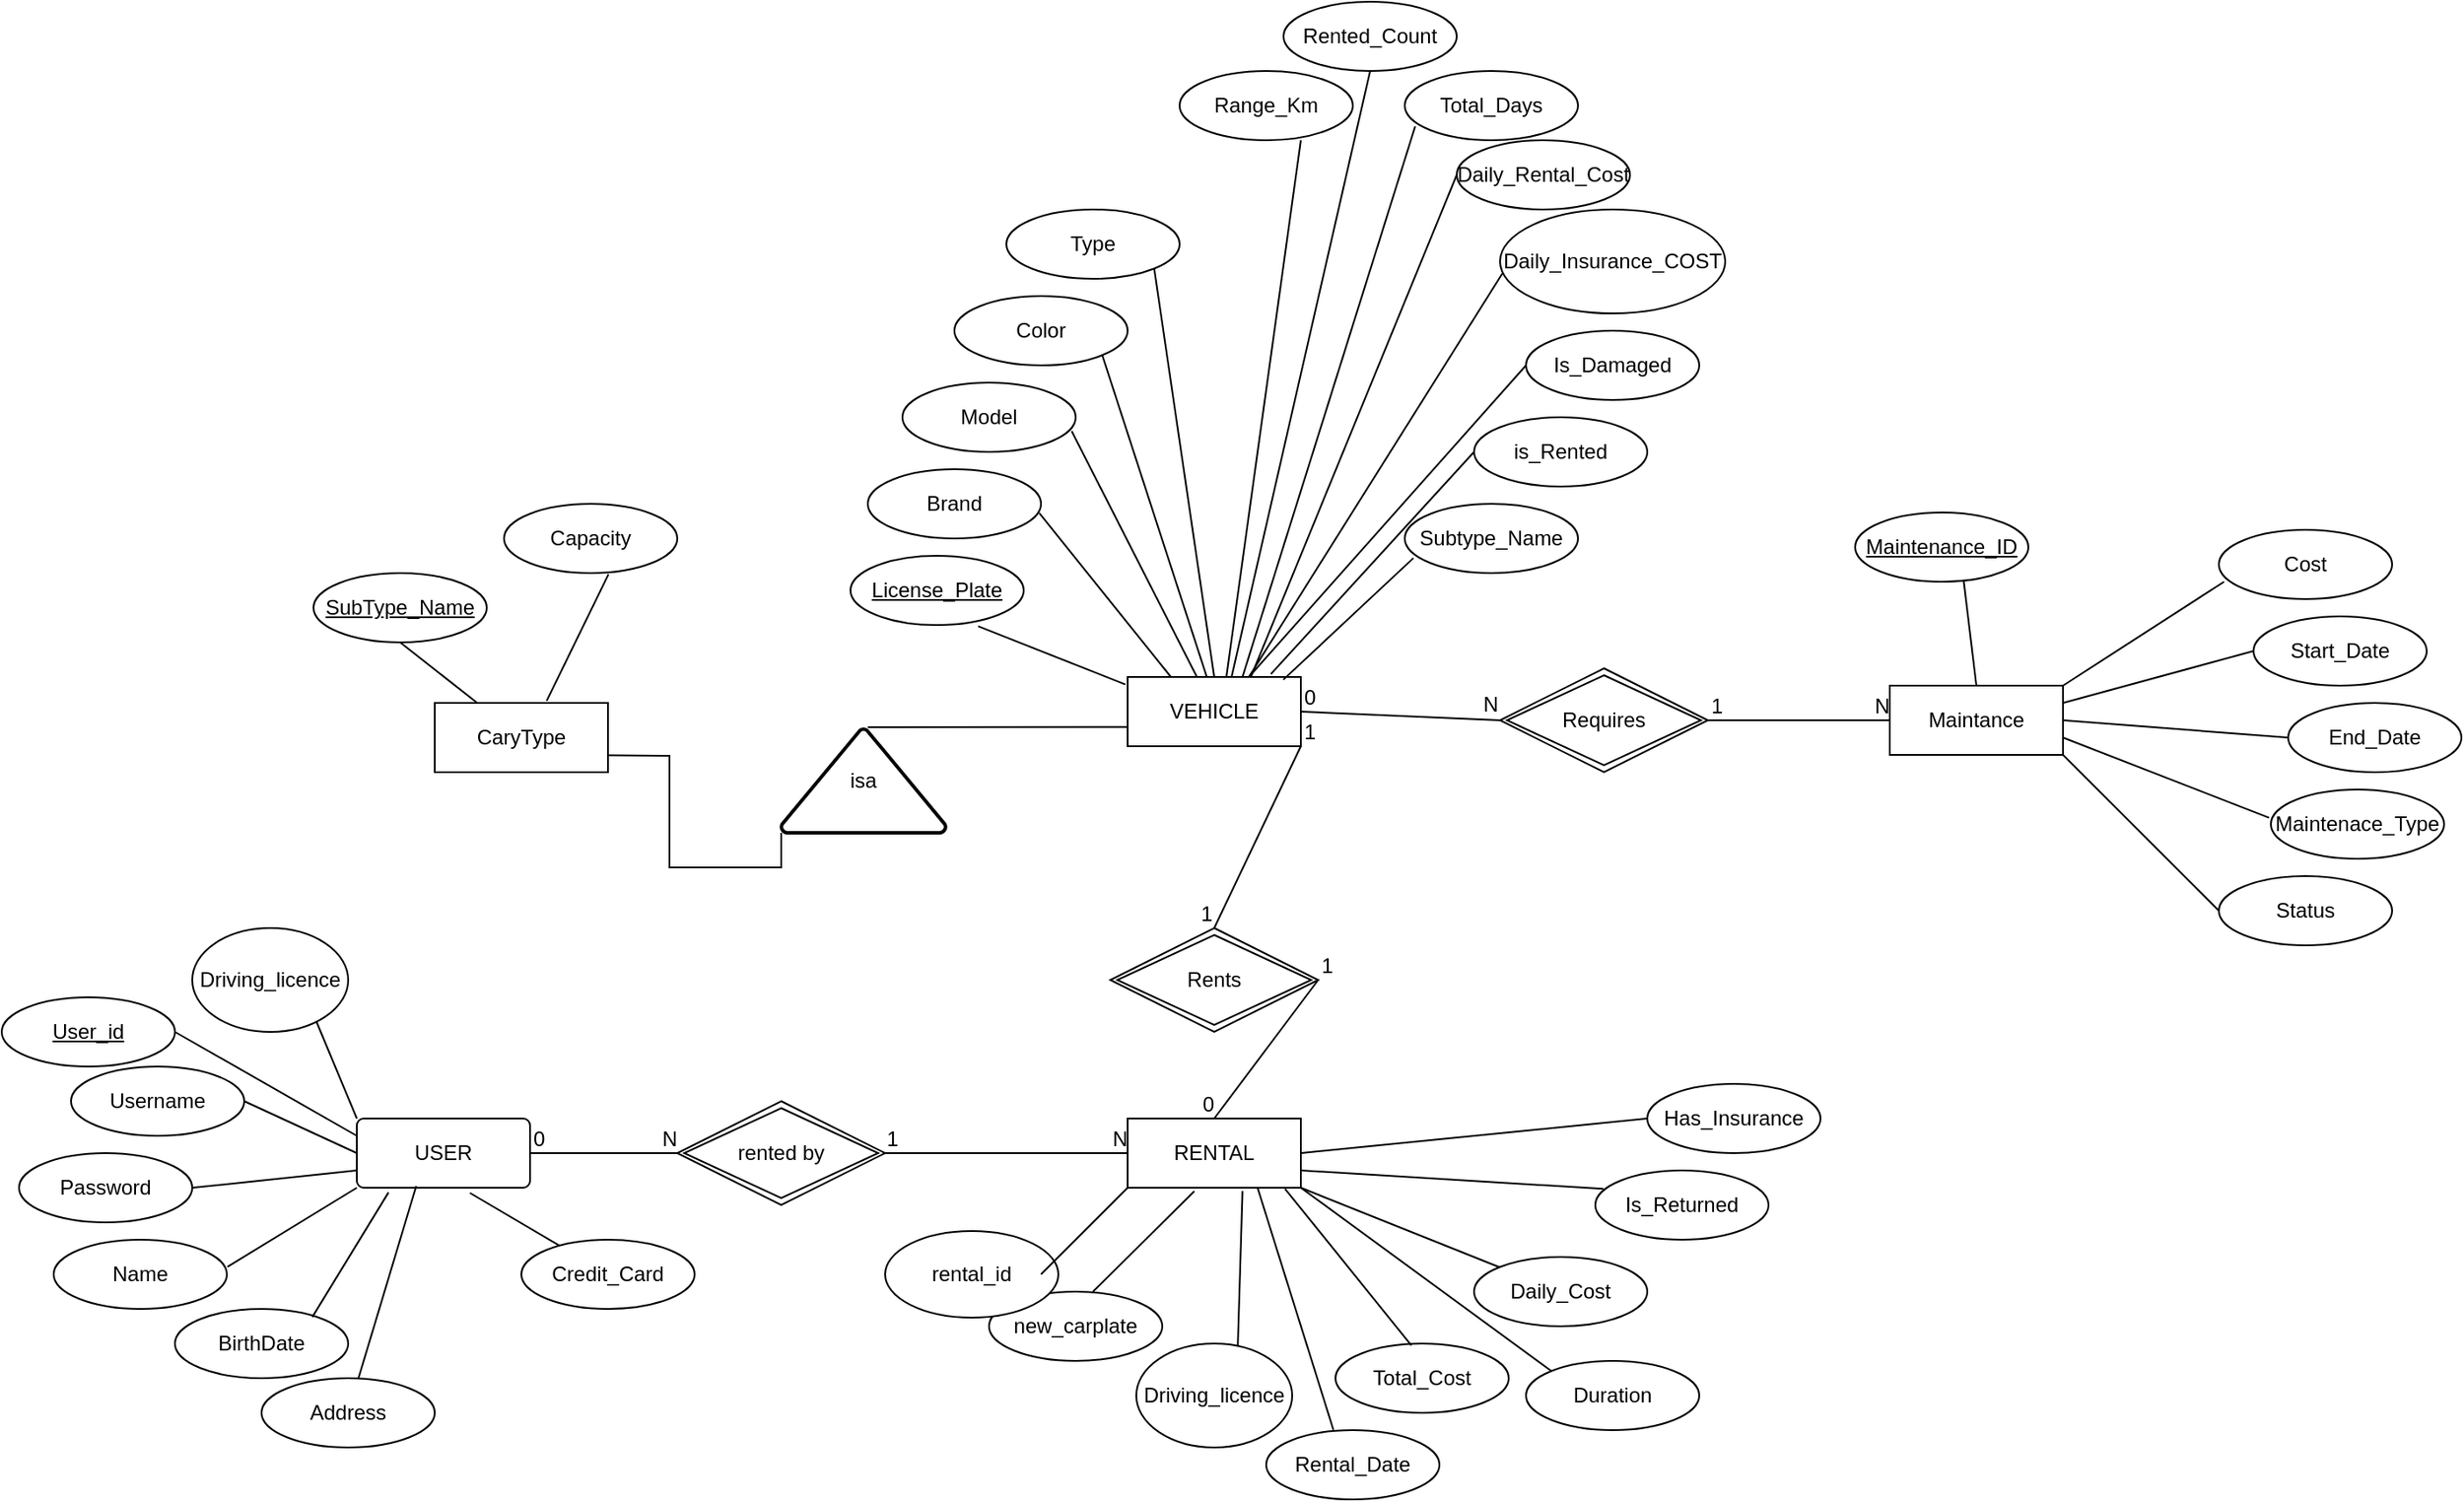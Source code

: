 <mxfile version="22.1.21" type="device">
  <diagram id="-6Jx9P7wOdj2TAW2RSRA" name="Page-1">
    <mxGraphModel dx="1434" dy="768" grid="1" gridSize="10" guides="1" tooltips="1" connect="1" arrows="1" fold="1" page="1" pageScale="1" pageWidth="850" pageHeight="1100" math="0" shadow="0">
      <root>
        <mxCell id="0" />
        <mxCell id="1" parent="0" />
        <mxCell id="p5qSIvq7oF1EzmBDYESA-54" value="USER" style="rounded=1;arcSize=10;whiteSpace=wrap;html=1;align=center;" parent="1" vertex="1">
          <mxGeometry x="375" y="830" width="100" height="40" as="geometry" />
        </mxCell>
        <mxCell id="p5qSIvq7oF1EzmBDYESA-56" value="Username" style="ellipse;whiteSpace=wrap;html=1;align=center;" parent="1" vertex="1">
          <mxGeometry x="210" y="800" width="100" height="40" as="geometry" />
        </mxCell>
        <mxCell id="p5qSIvq7oF1EzmBDYESA-58" value="Password" style="ellipse;whiteSpace=wrap;html=1;align=center;" parent="1" vertex="1">
          <mxGeometry x="180" y="850" width="100" height="40" as="geometry" />
        </mxCell>
        <mxCell id="p5qSIvq7oF1EzmBDYESA-60" value="Name" style="ellipse;whiteSpace=wrap;html=1;align=center;" parent="1" vertex="1">
          <mxGeometry x="200" y="900" width="100" height="40" as="geometry" />
        </mxCell>
        <mxCell id="p5qSIvq7oF1EzmBDYESA-61" value="BirthDate" style="ellipse;whiteSpace=wrap;html=1;align=center;" parent="1" vertex="1">
          <mxGeometry x="270" y="940" width="100" height="40" as="geometry" />
        </mxCell>
        <mxCell id="p5qSIvq7oF1EzmBDYESA-62" value="Address" style="ellipse;whiteSpace=wrap;html=1;align=center;" parent="1" vertex="1">
          <mxGeometry x="320" y="980" width="100" height="40" as="geometry" />
        </mxCell>
        <mxCell id="p5qSIvq7oF1EzmBDYESA-64" value="Credit_Card" style="ellipse;whiteSpace=wrap;html=1;align=center;" parent="1" vertex="1">
          <mxGeometry x="470" y="900" width="100" height="40" as="geometry" />
        </mxCell>
        <mxCell id="p5qSIvq7oF1EzmBDYESA-67" value="RENTAL" style="whiteSpace=wrap;html=1;align=center;" parent="1" vertex="1">
          <mxGeometry x="820" y="830" width="100" height="40" as="geometry" />
        </mxCell>
        <mxCell id="p5qSIvq7oF1EzmBDYESA-73" value="Rental_Date" style="ellipse;whiteSpace=wrap;html=1;align=center;" parent="1" vertex="1">
          <mxGeometry x="900" y="1010" width="100" height="40" as="geometry" />
        </mxCell>
        <mxCell id="p5qSIvq7oF1EzmBDYESA-74" value="Duration" style="ellipse;whiteSpace=wrap;html=1;align=center;" parent="1" vertex="1">
          <mxGeometry x="1050" y="970" width="100" height="40" as="geometry" />
        </mxCell>
        <mxCell id="p5qSIvq7oF1EzmBDYESA-75" value="Daily_Cost" style="ellipse;whiteSpace=wrap;html=1;align=center;" parent="1" vertex="1">
          <mxGeometry x="1020" y="910" width="100" height="40" as="geometry" />
        </mxCell>
        <mxCell id="p5qSIvq7oF1EzmBDYESA-76" value="Total_Cost" style="ellipse;whiteSpace=wrap;html=1;align=center;" parent="1" vertex="1">
          <mxGeometry x="940" y="960" width="100" height="40" as="geometry" />
        </mxCell>
        <mxCell id="p5qSIvq7oF1EzmBDYESA-77" value="Is_Returned" style="ellipse;whiteSpace=wrap;html=1;align=center;" parent="1" vertex="1">
          <mxGeometry x="1090" y="860" width="100" height="40" as="geometry" />
        </mxCell>
        <mxCell id="p5qSIvq7oF1EzmBDYESA-78" value="Has_Insurance" style="ellipse;whiteSpace=wrap;html=1;align=center;" parent="1" vertex="1">
          <mxGeometry x="1120" y="810" width="100" height="40" as="geometry" />
        </mxCell>
        <mxCell id="p5qSIvq7oF1EzmBDYESA-79" value="Maintance" style="whiteSpace=wrap;html=1;align=center;" parent="1" vertex="1">
          <mxGeometry x="1260" y="580" width="100" height="40" as="geometry" />
        </mxCell>
        <mxCell id="p5qSIvq7oF1EzmBDYESA-80" value="Maintenance_ID" style="ellipse;whiteSpace=wrap;html=1;align=center;fontStyle=4;" parent="1" vertex="1">
          <mxGeometry x="1240" y="480" width="100" height="40" as="geometry" />
        </mxCell>
        <mxCell id="p5qSIvq7oF1EzmBDYESA-82" value="Start_Date" style="ellipse;whiteSpace=wrap;html=1;align=center;" parent="1" vertex="1">
          <mxGeometry x="1470" y="540" width="100" height="40" as="geometry" />
        </mxCell>
        <mxCell id="p5qSIvq7oF1EzmBDYESA-83" value="End_Date" style="ellipse;whiteSpace=wrap;html=1;align=center;" parent="1" vertex="1">
          <mxGeometry x="1490" y="590" width="100" height="40" as="geometry" />
        </mxCell>
        <mxCell id="p5qSIvq7oF1EzmBDYESA-84" value="Maintenace_Type" style="ellipse;whiteSpace=wrap;html=1;align=center;" parent="1" vertex="1">
          <mxGeometry x="1480" y="640" width="100" height="40" as="geometry" />
        </mxCell>
        <mxCell id="p5qSIvq7oF1EzmBDYESA-85" value="Cost" style="ellipse;whiteSpace=wrap;html=1;align=center;" parent="1" vertex="1">
          <mxGeometry x="1450" y="490" width="100" height="40" as="geometry" />
        </mxCell>
        <mxCell id="p5qSIvq7oF1EzmBDYESA-86" value="Status" style="ellipse;whiteSpace=wrap;html=1;align=center;" parent="1" vertex="1">
          <mxGeometry x="1450" y="690" width="100" height="40" as="geometry" />
        </mxCell>
        <mxCell id="p5qSIvq7oF1EzmBDYESA-88" value="VEHICLE" style="whiteSpace=wrap;html=1;align=center;" parent="1" vertex="1">
          <mxGeometry x="820" y="575" width="100" height="40" as="geometry" />
        </mxCell>
        <mxCell id="p5qSIvq7oF1EzmBDYESA-89" value="License_Plate" style="ellipse;whiteSpace=wrap;html=1;align=center;fontStyle=4;" parent="1" vertex="1">
          <mxGeometry x="660" y="505" width="100" height="40" as="geometry" />
        </mxCell>
        <mxCell id="p5qSIvq7oF1EzmBDYESA-90" value="Subtype_Name" style="ellipse;whiteSpace=wrap;html=1;align=center;" parent="1" vertex="1">
          <mxGeometry x="980" y="475" width="100" height="40" as="geometry" />
        </mxCell>
        <mxCell id="p5qSIvq7oF1EzmBDYESA-91" value="is_Rented" style="ellipse;whiteSpace=wrap;html=1;align=center;" parent="1" vertex="1">
          <mxGeometry x="1020" y="425" width="100" height="40" as="geometry" />
        </mxCell>
        <mxCell id="p5qSIvq7oF1EzmBDYESA-92" value="Is_Damaged" style="ellipse;whiteSpace=wrap;html=1;align=center;" parent="1" vertex="1">
          <mxGeometry x="1050" y="375" width="100" height="40" as="geometry" />
        </mxCell>
        <mxCell id="p5qSIvq7oF1EzmBDYESA-93" value="Daily_Rental_Cost" style="ellipse;whiteSpace=wrap;html=1;align=center;" parent="1" vertex="1">
          <mxGeometry x="1010" y="265" width="100" height="40" as="geometry" />
        </mxCell>
        <mxCell id="p5qSIvq7oF1EzmBDYESA-94" value="Total_Days" style="ellipse;whiteSpace=wrap;html=1;align=center;" parent="1" vertex="1">
          <mxGeometry x="980" y="225" width="100" height="40" as="geometry" />
        </mxCell>
        <mxCell id="p5qSIvq7oF1EzmBDYESA-95" value="Rented_Count" style="ellipse;whiteSpace=wrap;html=1;align=center;" parent="1" vertex="1">
          <mxGeometry x="910" y="185" width="100" height="40" as="geometry" />
        </mxCell>
        <mxCell id="p5qSIvq7oF1EzmBDYESA-96" value="Range_Km" style="ellipse;whiteSpace=wrap;html=1;align=center;" parent="1" vertex="1">
          <mxGeometry x="850" y="225" width="100" height="40" as="geometry" />
        </mxCell>
        <mxCell id="p5qSIvq7oF1EzmBDYESA-98" value="Type" style="ellipse;whiteSpace=wrap;html=1;align=center;" parent="1" vertex="1">
          <mxGeometry x="750" y="305" width="100" height="40" as="geometry" />
        </mxCell>
        <mxCell id="p5qSIvq7oF1EzmBDYESA-99" value="Color" style="ellipse;whiteSpace=wrap;html=1;align=center;" parent="1" vertex="1">
          <mxGeometry x="720" y="355" width="100" height="40" as="geometry" />
        </mxCell>
        <mxCell id="p5qSIvq7oF1EzmBDYESA-100" value="Model" style="ellipse;whiteSpace=wrap;html=1;align=center;" parent="1" vertex="1">
          <mxGeometry x="690" y="405" width="100" height="40" as="geometry" />
        </mxCell>
        <mxCell id="p5qSIvq7oF1EzmBDYESA-101" value="Brand" style="ellipse;whiteSpace=wrap;html=1;align=center;" parent="1" vertex="1">
          <mxGeometry x="670" y="455" width="100" height="40" as="geometry" />
        </mxCell>
        <mxCell id="p5qSIvq7oF1EzmBDYESA-105" value="Daily_Insurance_COST" style="ellipse;whiteSpace=wrap;html=1;align=center;" parent="1" vertex="1">
          <mxGeometry x="1035" y="305" width="130" height="60" as="geometry" />
        </mxCell>
        <mxCell id="p5qSIvq7oF1EzmBDYESA-107" value="SubType_Name" style="ellipse;whiteSpace=wrap;html=1;align=center;fontStyle=4;" parent="1" vertex="1">
          <mxGeometry x="350" y="515" width="100" height="40" as="geometry" />
        </mxCell>
        <mxCell id="p5qSIvq7oF1EzmBDYESA-108" value="Capacity" style="ellipse;whiteSpace=wrap;html=1;align=center;" parent="1" vertex="1">
          <mxGeometry x="460" y="475" width="100" height="40" as="geometry" />
        </mxCell>
        <mxCell id="p5qSIvq7oF1EzmBDYESA-109" value="" style="endArrow=none;html=1;rounded=0;exitX=1;exitY=0.5;exitDx=0;exitDy=0;entryX=0;entryY=0;entryDx=0;entryDy=0;" parent="1" target="p5qSIvq7oF1EzmBDYESA-54" edge="1">
          <mxGeometry relative="1" as="geometry">
            <mxPoint x="350.0" y="770" as="sourcePoint" />
            <mxPoint x="540" y="760" as="targetPoint" />
          </mxGeometry>
        </mxCell>
        <mxCell id="p5qSIvq7oF1EzmBDYESA-111" value="" style="endArrow=none;html=1;rounded=0;exitX=1;exitY=0.5;exitDx=0;exitDy=0;entryX=0;entryY=0.5;entryDx=0;entryDy=0;" parent="1" source="p5qSIvq7oF1EzmBDYESA-56" target="p5qSIvq7oF1EzmBDYESA-54" edge="1">
          <mxGeometry relative="1" as="geometry">
            <mxPoint x="320" y="820" as="sourcePoint" />
            <mxPoint x="370" y="850" as="targetPoint" />
          </mxGeometry>
        </mxCell>
        <mxCell id="p5qSIvq7oF1EzmBDYESA-112" value="" style="endArrow=none;html=1;rounded=0;exitX=1;exitY=0.5;exitDx=0;exitDy=0;entryX=0;entryY=0.75;entryDx=0;entryDy=0;" parent="1" source="p5qSIvq7oF1EzmBDYESA-58" target="p5qSIvq7oF1EzmBDYESA-54" edge="1">
          <mxGeometry relative="1" as="geometry">
            <mxPoint x="320" y="850" as="sourcePoint" />
            <mxPoint x="370" y="860" as="targetPoint" />
          </mxGeometry>
        </mxCell>
        <mxCell id="p5qSIvq7oF1EzmBDYESA-113" value="" style="endArrow=none;html=1;rounded=0;exitX=1.003;exitY=0.392;exitDx=0;exitDy=0;entryX=0;entryY=1;entryDx=0;entryDy=0;exitPerimeter=0;" parent="1" source="p5qSIvq7oF1EzmBDYESA-60" target="p5qSIvq7oF1EzmBDYESA-54" edge="1">
          <mxGeometry relative="1" as="geometry">
            <mxPoint x="350" y="870" as="sourcePoint" />
            <mxPoint x="375" y="930" as="targetPoint" />
          </mxGeometry>
        </mxCell>
        <mxCell id="p5qSIvq7oF1EzmBDYESA-114" value="" style="endArrow=none;html=1;rounded=0;exitX=0.183;exitY=1.067;exitDx=0;exitDy=0;entryX=0.793;entryY=0.117;entryDx=0;entryDy=0;entryPerimeter=0;exitPerimeter=0;" parent="1" source="p5qSIvq7oF1EzmBDYESA-54" target="p5qSIvq7oF1EzmBDYESA-61" edge="1">
          <mxGeometry relative="1" as="geometry">
            <mxPoint x="375" y="880" as="sourcePoint" />
            <mxPoint x="400" y="940" as="targetPoint" />
          </mxGeometry>
        </mxCell>
        <mxCell id="p5qSIvq7oF1EzmBDYESA-115" value="" style="endArrow=none;html=1;rounded=0;exitX=0.343;exitY=0.975;exitDx=0;exitDy=0;exitPerimeter=0;" parent="1" source="p5qSIvq7oF1EzmBDYESA-54" target="p5qSIvq7oF1EzmBDYESA-62" edge="1">
          <mxGeometry relative="1" as="geometry">
            <mxPoint x="413" y="880" as="sourcePoint" />
            <mxPoint x="438" y="940" as="targetPoint" />
          </mxGeometry>
        </mxCell>
        <mxCell id="p5qSIvq7oF1EzmBDYESA-117" value="" style="endArrow=none;html=1;rounded=0;exitX=0.653;exitY=1.075;exitDx=0;exitDy=0;exitPerimeter=0;" parent="1" source="p5qSIvq7oF1EzmBDYESA-54" target="p5qSIvq7oF1EzmBDYESA-64" edge="1">
          <mxGeometry relative="1" as="geometry">
            <mxPoint x="420" y="840" as="sourcePoint" />
            <mxPoint x="445" y="900" as="targetPoint" />
          </mxGeometry>
        </mxCell>
        <mxCell id="p5qSIvq7oF1EzmBDYESA-118" value="" style="endArrow=none;html=1;rounded=0;exitX=0.5;exitY=1;exitDx=0;exitDy=0;" parent="1" source="p5qSIvq7oF1EzmBDYESA-107" target="WnXBg3E58veAsp_ueqDW-17" edge="1">
          <mxGeometry relative="1" as="geometry">
            <mxPoint x="377.5" y="575" as="sourcePoint" />
            <mxPoint x="440" y="600" as="targetPoint" />
          </mxGeometry>
        </mxCell>
        <mxCell id="p5qSIvq7oF1EzmBDYESA-119" value="" style="endArrow=none;html=1;rounded=0;exitX=0.603;exitY=1.017;exitDx=0;exitDy=0;entryX=0.646;entryY=-0.03;entryDx=0;entryDy=0;exitPerimeter=0;entryPerimeter=0;" parent="1" source="p5qSIvq7oF1EzmBDYESA-108" target="WnXBg3E58veAsp_ueqDW-17" edge="1">
          <mxGeometry relative="1" as="geometry">
            <mxPoint x="580" y="545" as="sourcePoint" />
            <mxPoint x="494.3" y="579" as="targetPoint" />
          </mxGeometry>
        </mxCell>
        <mxCell id="p5qSIvq7oF1EzmBDYESA-120" value="" style="endArrow=none;html=1;rounded=0;exitX=0.737;exitY=1.017;exitDx=0;exitDy=0;entryX=-0.013;entryY=0.108;entryDx=0;entryDy=0;exitPerimeter=0;entryPerimeter=0;" parent="1" source="p5qSIvq7oF1EzmBDYESA-89" target="p5qSIvq7oF1EzmBDYESA-88" edge="1">
          <mxGeometry relative="1" as="geometry">
            <mxPoint x="735" y="545" as="sourcePoint" />
            <mxPoint x="760" y="605" as="targetPoint" />
          </mxGeometry>
        </mxCell>
        <mxCell id="p5qSIvq7oF1EzmBDYESA-121" value="" style="endArrow=none;html=1;rounded=0;exitX=0.977;exitY=0.7;exitDx=0;exitDy=0;entryX=0.4;entryY=0;entryDx=0;entryDy=0;exitPerimeter=0;entryPerimeter=0;" parent="1" source="p5qSIvq7oF1EzmBDYESA-100" target="p5qSIvq7oF1EzmBDYESA-88" edge="1">
          <mxGeometry relative="1" as="geometry">
            <mxPoint x="735" y="595" as="sourcePoint" />
            <mxPoint x="760" y="655" as="targetPoint" />
          </mxGeometry>
        </mxCell>
        <mxCell id="p5qSIvq7oF1EzmBDYESA-122" value="" style="endArrow=none;html=1;rounded=0;exitX=0.99;exitY=0.633;exitDx=0;exitDy=0;entryX=0.25;entryY=0;entryDx=0;entryDy=0;exitPerimeter=0;" parent="1" source="p5qSIvq7oF1EzmBDYESA-101" target="p5qSIvq7oF1EzmBDYESA-88" edge="1">
          <mxGeometry relative="1" as="geometry">
            <mxPoint x="745" y="605" as="sourcePoint" />
            <mxPoint x="770" y="665" as="targetPoint" />
          </mxGeometry>
        </mxCell>
        <mxCell id="p5qSIvq7oF1EzmBDYESA-123" value="" style="endArrow=none;html=1;rounded=0;exitX=1;exitY=1;exitDx=0;exitDy=0;entryX=0.457;entryY=0;entryDx=0;entryDy=0;entryPerimeter=0;" parent="1" source="p5qSIvq7oF1EzmBDYESA-99" target="p5qSIvq7oF1EzmBDYESA-88" edge="1">
          <mxGeometry relative="1" as="geometry">
            <mxPoint x="755" y="615" as="sourcePoint" />
            <mxPoint x="780" y="675" as="targetPoint" />
          </mxGeometry>
        </mxCell>
        <mxCell id="p5qSIvq7oF1EzmBDYESA-124" value="" style="endArrow=none;html=1;rounded=0;exitX=1;exitY=1;exitDx=0;exitDy=0;entryX=0.5;entryY=0;entryDx=0;entryDy=0;" parent="1" source="p5qSIvq7oF1EzmBDYESA-98" target="p5qSIvq7oF1EzmBDYESA-88" edge="1">
          <mxGeometry relative="1" as="geometry">
            <mxPoint x="765" y="625" as="sourcePoint" />
            <mxPoint x="790" y="685" as="targetPoint" />
          </mxGeometry>
        </mxCell>
        <mxCell id="p5qSIvq7oF1EzmBDYESA-126" value="" style="endArrow=none;html=1;rounded=0;exitX=0.7;exitY=1;exitDx=0;exitDy=0;entryX=0.57;entryY=0;entryDx=0;entryDy=0;exitPerimeter=0;entryPerimeter=0;" parent="1" source="p5qSIvq7oF1EzmBDYESA-96" target="p5qSIvq7oF1EzmBDYESA-88" edge="1">
          <mxGeometry relative="1" as="geometry">
            <mxPoint x="785" y="645" as="sourcePoint" />
            <mxPoint x="810" y="705" as="targetPoint" />
          </mxGeometry>
        </mxCell>
        <mxCell id="p5qSIvq7oF1EzmBDYESA-127" value="" style="endArrow=none;html=1;rounded=0;exitX=0.5;exitY=1;exitDx=0;exitDy=0;entryX=0.6;entryY=0;entryDx=0;entryDy=0;entryPerimeter=0;" parent="1" source="p5qSIvq7oF1EzmBDYESA-95" target="p5qSIvq7oF1EzmBDYESA-88" edge="1">
          <mxGeometry relative="1" as="geometry">
            <mxPoint x="795" y="655" as="sourcePoint" />
            <mxPoint x="820" y="715" as="targetPoint" />
          </mxGeometry>
        </mxCell>
        <mxCell id="p5qSIvq7oF1EzmBDYESA-128" value="" style="endArrow=none;html=1;rounded=0;exitX=0.06;exitY=0.8;exitDx=0;exitDy=0;entryX=0.663;entryY=0;entryDx=0;entryDy=0;exitPerimeter=0;entryPerimeter=0;" parent="1" source="p5qSIvq7oF1EzmBDYESA-94" target="p5qSIvq7oF1EzmBDYESA-88" edge="1">
          <mxGeometry relative="1" as="geometry">
            <mxPoint x="805" y="665" as="sourcePoint" />
            <mxPoint x="830" y="725" as="targetPoint" />
          </mxGeometry>
        </mxCell>
        <mxCell id="p5qSIvq7oF1EzmBDYESA-129" value="" style="endArrow=none;html=1;rounded=0;exitX=0;exitY=0.5;exitDx=0;exitDy=0;entryX=0.71;entryY=0.008;entryDx=0;entryDy=0;entryPerimeter=0;" parent="1" source="p5qSIvq7oF1EzmBDYESA-93" target="p5qSIvq7oF1EzmBDYESA-88" edge="1">
          <mxGeometry relative="1" as="geometry">
            <mxPoint x="815" y="675" as="sourcePoint" />
            <mxPoint x="840" y="735" as="targetPoint" />
          </mxGeometry>
        </mxCell>
        <mxCell id="p5qSIvq7oF1EzmBDYESA-130" value="" style="endArrow=none;html=1;rounded=0;exitX=0.01;exitY=0.617;exitDx=0;exitDy=0;exitPerimeter=0;" parent="1" source="p5qSIvq7oF1EzmBDYESA-105" edge="1">
          <mxGeometry relative="1" as="geometry">
            <mxPoint x="825" y="685" as="sourcePoint" />
            <mxPoint x="890" y="575" as="targetPoint" />
          </mxGeometry>
        </mxCell>
        <mxCell id="p5qSIvq7oF1EzmBDYESA-131" value="" style="endArrow=none;html=1;rounded=0;exitX=0;exitY=0.5;exitDx=0;exitDy=0;" parent="1" source="p5qSIvq7oF1EzmBDYESA-92" edge="1">
          <mxGeometry relative="1" as="geometry">
            <mxPoint x="835" y="695" as="sourcePoint" />
            <mxPoint x="890" y="575" as="targetPoint" />
          </mxGeometry>
        </mxCell>
        <mxCell id="p5qSIvq7oF1EzmBDYESA-132" value="" style="endArrow=none;html=1;rounded=0;exitX=0;exitY=0.5;exitDx=0;exitDy=0;entryX=0.827;entryY=-0.042;entryDx=0;entryDy=0;entryPerimeter=0;" parent="1" source="p5qSIvq7oF1EzmBDYESA-91" target="p5qSIvq7oF1EzmBDYESA-88" edge="1">
          <mxGeometry relative="1" as="geometry">
            <mxPoint x="845" y="705" as="sourcePoint" />
            <mxPoint x="870" y="765" as="targetPoint" />
          </mxGeometry>
        </mxCell>
        <mxCell id="p5qSIvq7oF1EzmBDYESA-133" value="" style="endArrow=none;html=1;rounded=0;exitX=0.05;exitY=0.783;exitDx=0;exitDy=0;entryX=0.899;entryY=0.039;entryDx=0;entryDy=0;exitPerimeter=0;entryPerimeter=0;" parent="1" source="p5qSIvq7oF1EzmBDYESA-90" target="p5qSIvq7oF1EzmBDYESA-88" edge="1">
          <mxGeometry relative="1" as="geometry">
            <mxPoint x="855" y="715" as="sourcePoint" />
            <mxPoint x="880" y="775" as="targetPoint" />
          </mxGeometry>
        </mxCell>
        <mxCell id="p5qSIvq7oF1EzmBDYESA-134" value="" style="endArrow=none;html=1;rounded=0;exitX=0;exitY=0.5;exitDx=0;exitDy=0;entryX=1;entryY=0.5;entryDx=0;entryDy=0;" parent="1" source="p5qSIvq7oF1EzmBDYESA-83" target="p5qSIvq7oF1EzmBDYESA-79" edge="1">
          <mxGeometry relative="1" as="geometry">
            <mxPoint x="1175" y="600" as="sourcePoint" />
            <mxPoint x="1200" y="660" as="targetPoint" />
          </mxGeometry>
        </mxCell>
        <mxCell id="p5qSIvq7oF1EzmBDYESA-135" value="" style="endArrow=none;html=1;rounded=0;exitX=0;exitY=0.5;exitDx=0;exitDy=0;entryX=1;entryY=0.25;entryDx=0;entryDy=0;" parent="1" source="p5qSIvq7oF1EzmBDYESA-82" target="p5qSIvq7oF1EzmBDYESA-79" edge="1">
          <mxGeometry relative="1" as="geometry">
            <mxPoint x="1185.0" y="610" as="sourcePoint" />
            <mxPoint x="1210.0" y="670" as="targetPoint" />
          </mxGeometry>
        </mxCell>
        <mxCell id="p5qSIvq7oF1EzmBDYESA-136" value="" style="endArrow=none;html=1;rounded=0;entryX=1;entryY=0;entryDx=0;entryDy=0;exitX=0.03;exitY=0.75;exitDx=0;exitDy=0;exitPerimeter=0;" parent="1" source="p5qSIvq7oF1EzmBDYESA-85" target="p5qSIvq7oF1EzmBDYESA-79" edge="1">
          <mxGeometry relative="1" as="geometry">
            <mxPoint x="1195" y="620" as="sourcePoint" />
            <mxPoint x="1220.0" y="680" as="targetPoint" />
          </mxGeometry>
        </mxCell>
        <mxCell id="p5qSIvq7oF1EzmBDYESA-138" value="" style="endArrow=none;html=1;rounded=0;exitX=0.626;exitY=0.973;exitDx=0;exitDy=0;entryX=0.5;entryY=0;entryDx=0;entryDy=0;exitPerimeter=0;" parent="1" source="p5qSIvq7oF1EzmBDYESA-80" target="p5qSIvq7oF1EzmBDYESA-79" edge="1">
          <mxGeometry relative="1" as="geometry">
            <mxPoint x="1215.0" y="640" as="sourcePoint" />
            <mxPoint x="1240.0" y="700" as="targetPoint" />
          </mxGeometry>
        </mxCell>
        <mxCell id="p5qSIvq7oF1EzmBDYESA-139" value="" style="endArrow=none;html=1;rounded=0;exitX=-0.01;exitY=0.408;exitDx=0;exitDy=0;entryX=1;entryY=0.75;entryDx=0;entryDy=0;exitPerimeter=0;" parent="1" source="p5qSIvq7oF1EzmBDYESA-84" target="p5qSIvq7oF1EzmBDYESA-79" edge="1">
          <mxGeometry relative="1" as="geometry">
            <mxPoint x="1225.0" y="650" as="sourcePoint" />
            <mxPoint x="1250.0" y="710" as="targetPoint" />
          </mxGeometry>
        </mxCell>
        <mxCell id="p5qSIvq7oF1EzmBDYESA-140" value="" style="endArrow=none;html=1;rounded=0;exitX=0;exitY=0.5;exitDx=0;exitDy=0;entryX=1;entryY=1;entryDx=0;entryDy=0;" parent="1" source="p5qSIvq7oF1EzmBDYESA-86" target="p5qSIvq7oF1EzmBDYESA-79" edge="1">
          <mxGeometry relative="1" as="geometry">
            <mxPoint x="1235.0" y="660" as="sourcePoint" />
            <mxPoint x="1260.0" y="720" as="targetPoint" />
          </mxGeometry>
        </mxCell>
        <mxCell id="p5qSIvq7oF1EzmBDYESA-143" value="" style="endArrow=none;html=1;rounded=0;exitX=0.663;exitY=1.048;exitDx=0;exitDy=0;entryX=0.634;entryY=-0.046;entryDx=0;entryDy=0;entryPerimeter=0;exitPerimeter=0;" parent="1" source="p5qSIvq7oF1EzmBDYESA-67" edge="1">
          <mxGeometry relative="1" as="geometry">
            <mxPoint x="1025.0" y="710" as="sourcePoint" />
            <mxPoint x="883.4" y="968.16" as="targetPoint" />
          </mxGeometry>
        </mxCell>
        <mxCell id="p5qSIvq7oF1EzmBDYESA-144" value="" style="endArrow=none;html=1;rounded=0;exitX=0.75;exitY=1;exitDx=0;exitDy=0;entryX=0.388;entryY=-0.004;entryDx=0;entryDy=0;entryPerimeter=0;" parent="1" source="p5qSIvq7oF1EzmBDYESA-67" target="p5qSIvq7oF1EzmBDYESA-73" edge="1">
          <mxGeometry relative="1" as="geometry">
            <mxPoint x="1035.0" y="720" as="sourcePoint" />
            <mxPoint x="1060.0" y="780" as="targetPoint" />
          </mxGeometry>
        </mxCell>
        <mxCell id="p5qSIvq7oF1EzmBDYESA-145" value="" style="endArrow=none;html=1;rounded=0;exitX=0.909;exitY=1.017;exitDx=0;exitDy=0;entryX=0.438;entryY=0.027;entryDx=0;entryDy=0;entryPerimeter=0;exitPerimeter=0;" parent="1" source="p5qSIvq7oF1EzmBDYESA-67" target="p5qSIvq7oF1EzmBDYESA-76" edge="1">
          <mxGeometry relative="1" as="geometry">
            <mxPoint x="1045.0" y="730" as="sourcePoint" />
            <mxPoint x="1070.0" y="790" as="targetPoint" />
          </mxGeometry>
        </mxCell>
        <mxCell id="p5qSIvq7oF1EzmBDYESA-146" value="" style="endArrow=none;html=1;rounded=0;exitX=1;exitY=1;exitDx=0;exitDy=0;entryX=0;entryY=0;entryDx=0;entryDy=0;" parent="1" source="p5qSIvq7oF1EzmBDYESA-67" target="p5qSIvq7oF1EzmBDYESA-75" edge="1">
          <mxGeometry relative="1" as="geometry">
            <mxPoint x="1055.0" y="740" as="sourcePoint" />
            <mxPoint x="1080" y="800" as="targetPoint" />
          </mxGeometry>
        </mxCell>
        <mxCell id="p5qSIvq7oF1EzmBDYESA-147" value="" style="endArrow=none;html=1;rounded=0;exitX=1;exitY=0.75;exitDx=0;exitDy=0;entryX=0.047;entryY=0.267;entryDx=0;entryDy=0;entryPerimeter=0;" parent="1" source="p5qSIvq7oF1EzmBDYESA-67" target="p5qSIvq7oF1EzmBDYESA-77" edge="1">
          <mxGeometry relative="1" as="geometry">
            <mxPoint x="1065.0" y="750" as="sourcePoint" />
            <mxPoint x="1090" y="870" as="targetPoint" />
          </mxGeometry>
        </mxCell>
        <mxCell id="p5qSIvq7oF1EzmBDYESA-148" value="" style="endArrow=none;html=1;rounded=0;exitX=1;exitY=0.5;exitDx=0;exitDy=0;entryX=0;entryY=0.5;entryDx=0;entryDy=0;" parent="1" source="p5qSIvq7oF1EzmBDYESA-67" target="p5qSIvq7oF1EzmBDYESA-78" edge="1">
          <mxGeometry relative="1" as="geometry">
            <mxPoint x="1075.0" y="760" as="sourcePoint" />
            <mxPoint x="1100.0" y="820" as="targetPoint" />
          </mxGeometry>
        </mxCell>
        <mxCell id="p5qSIvq7oF1EzmBDYESA-150" value="" style="endArrow=none;html=1;rounded=0;exitX=1;exitY=1;exitDx=0;exitDy=0;entryX=0;entryY=0;entryDx=0;entryDy=0;" parent="1" source="p5qSIvq7oF1EzmBDYESA-67" target="p5qSIvq7oF1EzmBDYESA-74" edge="1">
          <mxGeometry relative="1" as="geometry">
            <mxPoint x="1095.0" y="780" as="sourcePoint" />
            <mxPoint x="1120.0" y="840" as="targetPoint" />
          </mxGeometry>
        </mxCell>
        <mxCell id="p5qSIvq7oF1EzmBDYESA-151" value="rented by" style="shape=rhombus;double=1;perimeter=rhombusPerimeter;whiteSpace=wrap;html=1;align=center;" parent="1" vertex="1">
          <mxGeometry x="560" y="820" width="120" height="60" as="geometry" />
        </mxCell>
        <mxCell id="p5qSIvq7oF1EzmBDYESA-152" value="Rents" style="shape=rhombus;double=1;perimeter=rhombusPerimeter;whiteSpace=wrap;html=1;align=center;" parent="1" vertex="1">
          <mxGeometry x="810" y="720" width="120" height="60" as="geometry" />
        </mxCell>
        <mxCell id="p5qSIvq7oF1EzmBDYESA-153" value="Requires" style="shape=rhombus;double=1;perimeter=rhombusPerimeter;whiteSpace=wrap;html=1;align=center;" parent="1" vertex="1">
          <mxGeometry x="1035" y="570" width="120" height="60" as="geometry" />
        </mxCell>
        <mxCell id="p5qSIvq7oF1EzmBDYESA-156" value="" style="endArrow=none;html=1;rounded=0;exitX=1;exitY=0.5;exitDx=0;exitDy=0;entryX=0;entryY=0.5;entryDx=0;entryDy=0;" parent="1" source="p5qSIvq7oF1EzmBDYESA-54" target="p5qSIvq7oF1EzmBDYESA-151" edge="1">
          <mxGeometry relative="1" as="geometry">
            <mxPoint x="490" y="770" as="sourcePoint" />
            <mxPoint x="650" y="770" as="targetPoint" />
          </mxGeometry>
        </mxCell>
        <mxCell id="p5qSIvq7oF1EzmBDYESA-157" value="0" style="resizable=0;html=1;align=left;verticalAlign=bottom;" parent="p5qSIvq7oF1EzmBDYESA-156" connectable="0" vertex="1">
          <mxGeometry x="-1" relative="1" as="geometry" />
        </mxCell>
        <mxCell id="p5qSIvq7oF1EzmBDYESA-158" value="N" style="resizable=0;html=1;align=right;verticalAlign=bottom;" parent="p5qSIvq7oF1EzmBDYESA-156" connectable="0" vertex="1">
          <mxGeometry x="1" relative="1" as="geometry" />
        </mxCell>
        <mxCell id="p5qSIvq7oF1EzmBDYESA-159" value="" style="endArrow=none;html=1;rounded=0;entryX=0;entryY=0.5;entryDx=0;entryDy=0;exitX=1;exitY=0.5;exitDx=0;exitDy=0;" parent="1" source="p5qSIvq7oF1EzmBDYESA-151" target="p5qSIvq7oF1EzmBDYESA-67" edge="1">
          <mxGeometry relative="1" as="geometry">
            <mxPoint x="540" y="780" as="sourcePoint" />
            <mxPoint x="700" y="780" as="targetPoint" />
          </mxGeometry>
        </mxCell>
        <mxCell id="p5qSIvq7oF1EzmBDYESA-160" value="1" style="resizable=0;html=1;align=left;verticalAlign=bottom;" parent="p5qSIvq7oF1EzmBDYESA-159" connectable="0" vertex="1">
          <mxGeometry x="-1" relative="1" as="geometry">
            <mxPoint x="-1" as="offset" />
          </mxGeometry>
        </mxCell>
        <mxCell id="p5qSIvq7oF1EzmBDYESA-161" value="N" style="resizable=0;html=1;align=right;verticalAlign=bottom;" parent="p5qSIvq7oF1EzmBDYESA-159" connectable="0" vertex="1">
          <mxGeometry x="1" relative="1" as="geometry" />
        </mxCell>
        <mxCell id="p5qSIvq7oF1EzmBDYESA-165" value="" style="endArrow=none;html=1;rounded=0;exitX=1;exitY=0.5;exitDx=0;exitDy=0;entryX=0;entryY=0.5;entryDx=0;entryDy=0;" parent="1" source="p5qSIvq7oF1EzmBDYESA-153" target="p5qSIvq7oF1EzmBDYESA-79" edge="1">
          <mxGeometry relative="1" as="geometry">
            <mxPoint x="1060" y="690" as="sourcePoint" />
            <mxPoint x="1220" y="690" as="targetPoint" />
          </mxGeometry>
        </mxCell>
        <mxCell id="p5qSIvq7oF1EzmBDYESA-166" value="1" style="resizable=0;html=1;align=left;verticalAlign=bottom;" parent="p5qSIvq7oF1EzmBDYESA-165" connectable="0" vertex="1">
          <mxGeometry x="-1" relative="1" as="geometry" />
        </mxCell>
        <mxCell id="p5qSIvq7oF1EzmBDYESA-167" value="N" style="resizable=0;html=1;align=right;verticalAlign=bottom;" parent="p5qSIvq7oF1EzmBDYESA-165" connectable="0" vertex="1">
          <mxGeometry x="1" relative="1" as="geometry" />
        </mxCell>
        <mxCell id="p5qSIvq7oF1EzmBDYESA-168" value="" style="endArrow=none;html=1;rounded=0;entryX=0.5;entryY=0;entryDx=0;entryDy=0;exitX=1;exitY=1;exitDx=0;exitDy=0;" parent="1" source="p5qSIvq7oF1EzmBDYESA-88" target="p5qSIvq7oF1EzmBDYESA-152" edge="1">
          <mxGeometry relative="1" as="geometry">
            <mxPoint x="860" y="680" as="sourcePoint" />
            <mxPoint x="1000" y="680" as="targetPoint" />
          </mxGeometry>
        </mxCell>
        <mxCell id="p5qSIvq7oF1EzmBDYESA-169" value="1" style="resizable=0;html=1;align=left;verticalAlign=bottom;" parent="p5qSIvq7oF1EzmBDYESA-168" connectable="0" vertex="1">
          <mxGeometry x="-1" relative="1" as="geometry" />
        </mxCell>
        <mxCell id="p5qSIvq7oF1EzmBDYESA-170" value="1" style="resizable=0;html=1;align=right;verticalAlign=bottom;" parent="p5qSIvq7oF1EzmBDYESA-168" connectable="0" vertex="1">
          <mxGeometry x="1" relative="1" as="geometry" />
        </mxCell>
        <mxCell id="p5qSIvq7oF1EzmBDYESA-171" value="" style="endArrow=none;html=1;rounded=0;entryX=0;entryY=0.5;entryDx=0;entryDy=0;exitX=1;exitY=0.5;exitDx=0;exitDy=0;" parent="1" source="p5qSIvq7oF1EzmBDYESA-88" target="p5qSIvq7oF1EzmBDYESA-153" edge="1">
          <mxGeometry relative="1" as="geometry">
            <mxPoint x="1190" y="760" as="sourcePoint" />
            <mxPoint x="1330" y="760" as="targetPoint" />
          </mxGeometry>
        </mxCell>
        <mxCell id="p5qSIvq7oF1EzmBDYESA-172" value="0" style="resizable=0;html=1;align=left;verticalAlign=bottom;" parent="p5qSIvq7oF1EzmBDYESA-171" connectable="0" vertex="1">
          <mxGeometry x="-1" relative="1" as="geometry" />
        </mxCell>
        <mxCell id="p5qSIvq7oF1EzmBDYESA-173" value="N" style="resizable=0;html=1;align=right;verticalAlign=bottom;" parent="p5qSIvq7oF1EzmBDYESA-171" connectable="0" vertex="1">
          <mxGeometry x="1" relative="1" as="geometry" />
        </mxCell>
        <mxCell id="p5qSIvq7oF1EzmBDYESA-174" value="" style="endArrow=none;html=1;rounded=0;exitX=1;exitY=0.5;exitDx=0;exitDy=0;entryX=0.5;entryY=0;entryDx=0;entryDy=0;" parent="1" source="p5qSIvq7oF1EzmBDYESA-152" target="p5qSIvq7oF1EzmBDYESA-67" edge="1">
          <mxGeometry relative="1" as="geometry">
            <mxPoint x="895" y="800" as="sourcePoint" />
            <mxPoint x="1035" y="800" as="targetPoint" />
          </mxGeometry>
        </mxCell>
        <mxCell id="p5qSIvq7oF1EzmBDYESA-175" value="1" style="resizable=0;html=1;align=left;verticalAlign=bottom;" parent="p5qSIvq7oF1EzmBDYESA-174" connectable="0" vertex="1">
          <mxGeometry x="-1" relative="1" as="geometry" />
        </mxCell>
        <mxCell id="p5qSIvq7oF1EzmBDYESA-176" value="0" style="resizable=0;html=1;align=right;verticalAlign=bottom;" parent="p5qSIvq7oF1EzmBDYESA-174" connectable="0" vertex="1">
          <mxGeometry x="1" relative="1" as="geometry" />
        </mxCell>
        <mxCell id="DwuAjLGXjT2HJxMnNHOD-1" value="" style="endArrow=none;html=1;rounded=0;entryX=0.385;entryY=1.051;entryDx=0;entryDy=0;entryPerimeter=0;" parent="1" target="p5qSIvq7oF1EzmBDYESA-67" edge="1">
          <mxGeometry width="50" height="50" relative="1" as="geometry">
            <mxPoint x="800" y="930" as="sourcePoint" />
            <mxPoint x="850" y="880" as="targetPoint" />
            <Array as="points" />
          </mxGeometry>
        </mxCell>
        <mxCell id="DwuAjLGXjT2HJxMnNHOD-2" value="new_carplate" style="ellipse;whiteSpace=wrap;html=1;align=center;" parent="1" vertex="1">
          <mxGeometry x="740" y="930" width="100" height="40" as="geometry" />
        </mxCell>
        <mxCell id="WnXBg3E58veAsp_ueqDW-3" value="Driving_licence" style="ellipse;whiteSpace=wrap;html=1;" parent="1" vertex="1">
          <mxGeometry x="280" y="720" width="90" height="60" as="geometry" />
        </mxCell>
        <mxCell id="WnXBg3E58veAsp_ueqDW-5" value="Driving_licence" style="ellipse;whiteSpace=wrap;html=1;" parent="1" vertex="1">
          <mxGeometry x="825" y="960" width="90" height="60" as="geometry" />
        </mxCell>
        <mxCell id="WnXBg3E58veAsp_ueqDW-7" value="rental_id" style="ellipse;whiteSpace=wrap;html=1;" parent="1" vertex="1">
          <mxGeometry x="680" y="895" width="100" height="50" as="geometry" />
        </mxCell>
        <mxCell id="WnXBg3E58veAsp_ueqDW-9" value="" style="endArrow=none;html=1;rounded=0;" parent="1" edge="1">
          <mxGeometry width="50" height="50" relative="1" as="geometry">
            <mxPoint x="770" y="920" as="sourcePoint" />
            <mxPoint x="820" y="870" as="targetPoint" />
          </mxGeometry>
        </mxCell>
        <mxCell id="WnXBg3E58veAsp_ueqDW-16" style="edgeStyle=orthogonalEdgeStyle;rounded=0;orthogonalLoop=1;jettySize=auto;html=1;exitX=1;exitY=0;exitDx=0;exitDy=0;exitPerimeter=0;entryX=0.5;entryY=1;entryDx=0;entryDy=0;" parent="1" source="WnXBg3E58veAsp_ueqDW-13" edge="1">
          <mxGeometry relative="1" as="geometry">
            <mxPoint x="490" y="620" as="targetPoint" />
          </mxGeometry>
        </mxCell>
        <mxCell id="WnXBg3E58veAsp_ueqDW-13" value="isa" style="strokeWidth=2;html=1;shape=mxgraph.flowchart.merge_or_storage;whiteSpace=wrap;direction=west;" parent="1" vertex="1">
          <mxGeometry x="620" y="605" width="95" height="60" as="geometry" />
        </mxCell>
        <mxCell id="WnXBg3E58veAsp_ueqDW-14" value="" style="endArrow=none;html=1;rounded=0;" parent="1" edge="1">
          <mxGeometry relative="1" as="geometry">
            <mxPoint x="670" y="604" as="sourcePoint" />
            <mxPoint x="820" y="603.82" as="targetPoint" />
          </mxGeometry>
        </mxCell>
        <mxCell id="WnXBg3E58veAsp_ueqDW-17" value="CaryType" style="whiteSpace=wrap;html=1;align=center;" parent="1" vertex="1">
          <mxGeometry x="420" y="590" width="100" height="40" as="geometry" />
        </mxCell>
        <mxCell id="Ogv2H2W9KaAU2h5wIIXL-1" value="User_id" style="ellipse;whiteSpace=wrap;html=1;align=center;fontStyle=4;" vertex="1" parent="1">
          <mxGeometry x="170" y="760" width="100" height="40" as="geometry" />
        </mxCell>
        <mxCell id="Ogv2H2W9KaAU2h5wIIXL-2" value="" style="endArrow=none;html=1;rounded=0;exitX=1;exitY=0.5;exitDx=0;exitDy=0;entryX=0;entryY=0.25;entryDx=0;entryDy=0;" edge="1" parent="1" source="Ogv2H2W9KaAU2h5wIIXL-1" target="p5qSIvq7oF1EzmBDYESA-54">
          <mxGeometry relative="1" as="geometry">
            <mxPoint x="520" y="810" as="sourcePoint" />
            <mxPoint x="680" y="810" as="targetPoint" />
          </mxGeometry>
        </mxCell>
      </root>
    </mxGraphModel>
  </diagram>
</mxfile>
